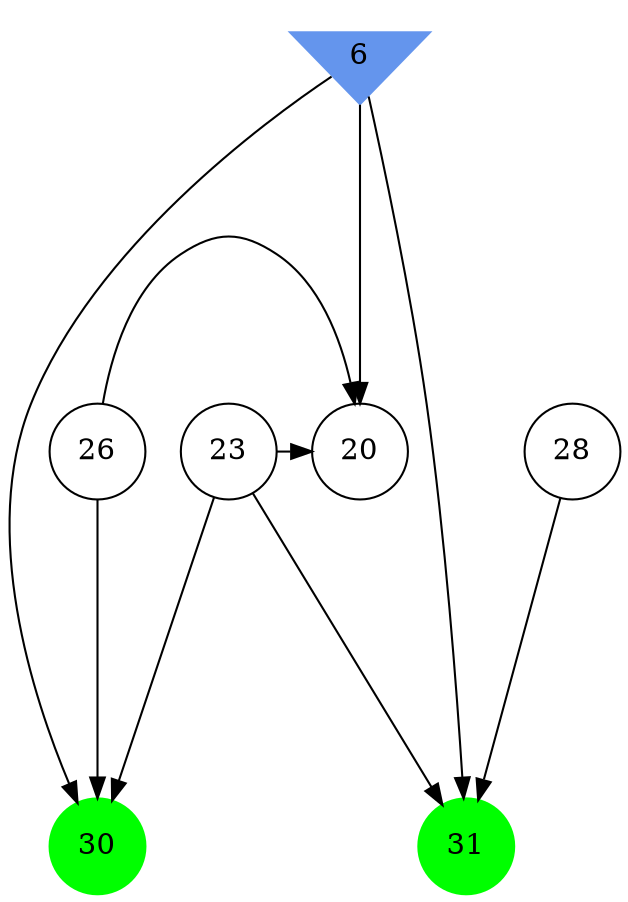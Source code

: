 digraph brain {
	ranksep=2.0;
	6 [shape=invtriangle,style=filled,color=cornflowerblue];
	20 [shape=circle,color=black];
	23 [shape=circle,color=black];
	26 [shape=circle,color=black];
	28 [shape=circle,color=black];
	30 [shape=circle,style=filled,color=green];
	31 [shape=circle,style=filled,color=green];
	26	->	20;
	26	->	30;
	23	->	20;
	23	->	30;
	6	->	20;
	6	->	30;
	6	->	31;
	28	->	31;
	23	->	31;
	{ rank=same; 6; }
	{ rank=same; 20; 23; 26; 28; }
	{ rank=same; 30; 31; }
}

